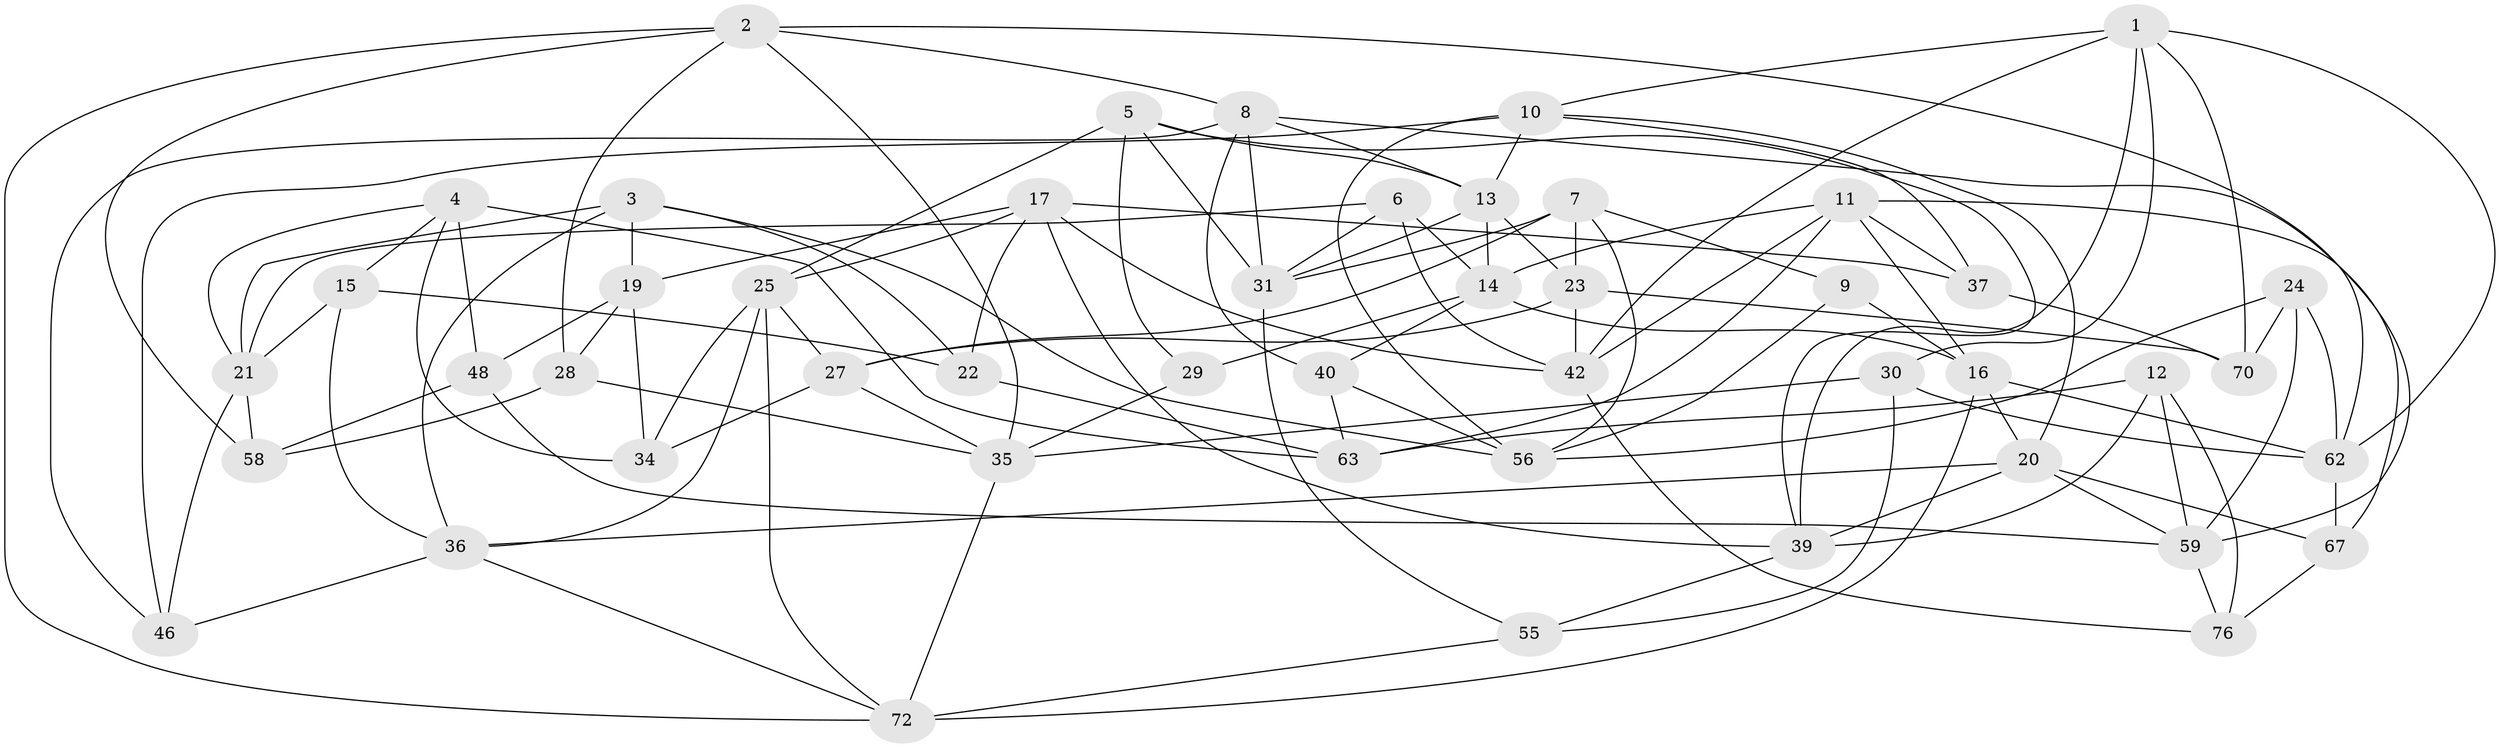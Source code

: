 // Generated by graph-tools (version 1.1) at 2025/24/03/03/25 07:24:30]
// undirected, 48 vertices, 120 edges
graph export_dot {
graph [start="1"]
  node [color=gray90,style=filled];
  1 [super="+68"];
  2 [super="+45"];
  3 [super="+33"];
  4 [super="+61"];
  5 [super="+18"];
  6;
  7 [super="+44"];
  8 [super="+53"];
  9;
  10 [super="+43"];
  11 [super="+41"];
  12;
  13 [super="+26"];
  14 [super="+32"];
  15;
  16 [super="+47"];
  17 [super="+52"];
  19 [super="+69"];
  20 [super="+38"];
  21 [super="+54"];
  22;
  23 [super="+65"];
  24;
  25 [super="+75"];
  27 [super="+64"];
  28;
  29;
  30;
  31 [super="+50"];
  34;
  35 [super="+66"];
  36 [super="+51"];
  37;
  39 [super="+60"];
  40;
  42 [super="+49"];
  46;
  48;
  55;
  56 [super="+57"];
  58;
  59 [super="+73"];
  62 [super="+71"];
  63 [super="+74"];
  67;
  70;
  72 [super="+77"];
  76;
  1 -- 70;
  1 -- 30;
  1 -- 42;
  1 -- 62;
  1 -- 39;
  1 -- 10;
  2 -- 72;
  2 -- 28;
  2 -- 8;
  2 -- 35;
  2 -- 58;
  2 -- 62;
  3 -- 22;
  3 -- 19 [weight=2];
  3 -- 21;
  3 -- 56;
  3 -- 36;
  4 -- 34;
  4 -- 63 [weight=2];
  4 -- 48;
  4 -- 21;
  4 -- 15;
  5 -- 29 [weight=2];
  5 -- 39;
  5 -- 31;
  5 -- 25;
  5 -- 13;
  6 -- 21;
  6 -- 42;
  6 -- 31;
  6 -- 14;
  7 -- 27;
  7 -- 9 [weight=2];
  7 -- 56;
  7 -- 31;
  7 -- 23;
  8 -- 46;
  8 -- 31;
  8 -- 40;
  8 -- 59;
  8 -- 13;
  9 -- 56;
  9 -- 16;
  10 -- 20;
  10 -- 37;
  10 -- 56;
  10 -- 13;
  10 -- 46;
  11 -- 14;
  11 -- 42;
  11 -- 37;
  11 -- 16;
  11 -- 67;
  11 -- 63;
  12 -- 76;
  12 -- 39;
  12 -- 63;
  12 -- 59;
  13 -- 23;
  13 -- 14;
  13 -- 31;
  14 -- 29;
  14 -- 40;
  14 -- 16;
  15 -- 21;
  15 -- 36;
  15 -- 22;
  16 -- 62;
  16 -- 20;
  16 -- 72;
  17 -- 22;
  17 -- 19;
  17 -- 37;
  17 -- 25;
  17 -- 39;
  17 -- 42;
  19 -- 48;
  19 -- 34;
  19 -- 28;
  20 -- 67;
  20 -- 59;
  20 -- 36;
  20 -- 39;
  21 -- 58;
  21 -- 46;
  22 -- 63;
  23 -- 27 [weight=2];
  23 -- 70;
  23 -- 42;
  24 -- 70;
  24 -- 62;
  24 -- 59;
  24 -- 56;
  25 -- 72;
  25 -- 34;
  25 -- 27;
  25 -- 36;
  27 -- 35;
  27 -- 34;
  28 -- 58;
  28 -- 35;
  29 -- 35;
  30 -- 35;
  30 -- 62;
  30 -- 55;
  31 -- 55;
  35 -- 72;
  36 -- 46;
  36 -- 72;
  37 -- 70;
  39 -- 55;
  40 -- 63;
  40 -- 56;
  42 -- 76;
  48 -- 58;
  48 -- 59;
  55 -- 72;
  59 -- 76;
  62 -- 67;
  67 -- 76;
}

